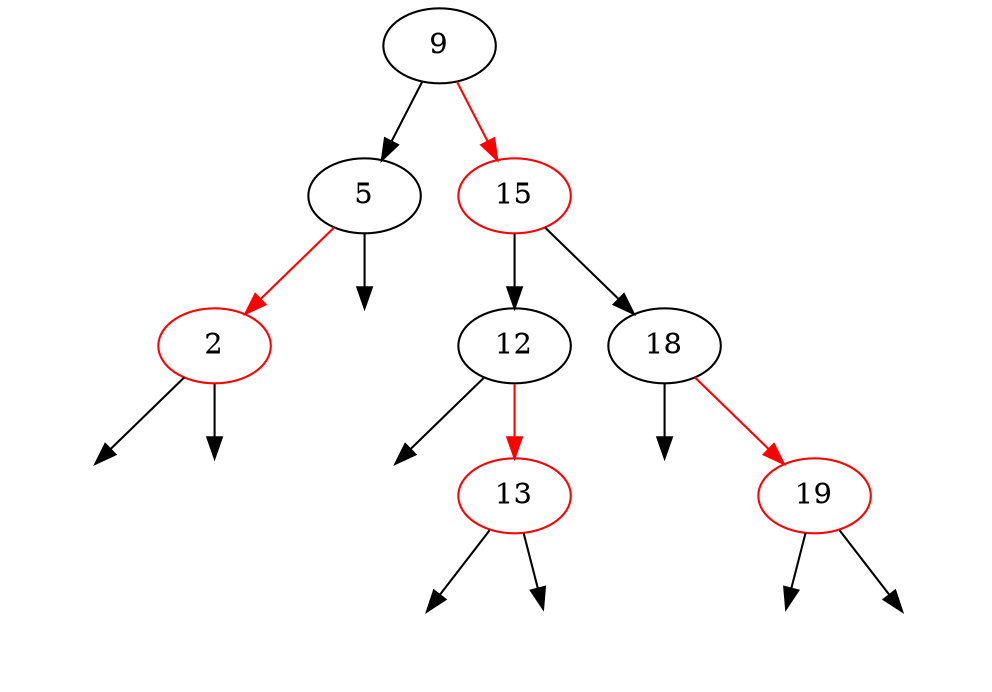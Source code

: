 digraph RBTree {
"140399805910672" [label="9"]
"140399805910672" -> "140399804142928"
"140399804142928" [label="5"]
"140399804142928" -> "140399805700304" [color="red"]
"140399805700304" [color=red,label="2"]
L140399805700304 [label="",color=none]
140399805700304 -> L140399805700304
R140399805700304 [label="",color=none]
140399805700304 -> R140399805700304
R140399804142928 [label="",color=none]
140399804142928 -> R140399804142928
"140399805910672" -> "140399805605392" [color="red"]
"140399805605392" [color=red,label="15"]
"140399805605392" -> "140399805603280"
"140399805603280" [label="12"]
L140399805603280 [label="",color=none]
140399805603280 -> L140399805603280
"140399805603280" -> "140399805605456" [color="red"]
"140399805605456" [color=red,label="13"]
L140399805605456 [label="",color=none]
140399805605456 -> L140399805605456
R140399805605456 [label="",color=none]
140399805605456 -> R140399805605456
"140399805605392" -> "140399805700368"
"140399805700368" [label="18"]
L140399805700368 [label="",color=none]
140399805700368 -> L140399805700368
"140399805700368" -> "140399805605584" [color="red"]
"140399805605584" [color=red,label="19"]
L140399805605584 [label="",color=none]
140399805605584 -> L140399805605584
R140399805605584 [label="",color=none]
140399805605584 -> R140399805605584
}
